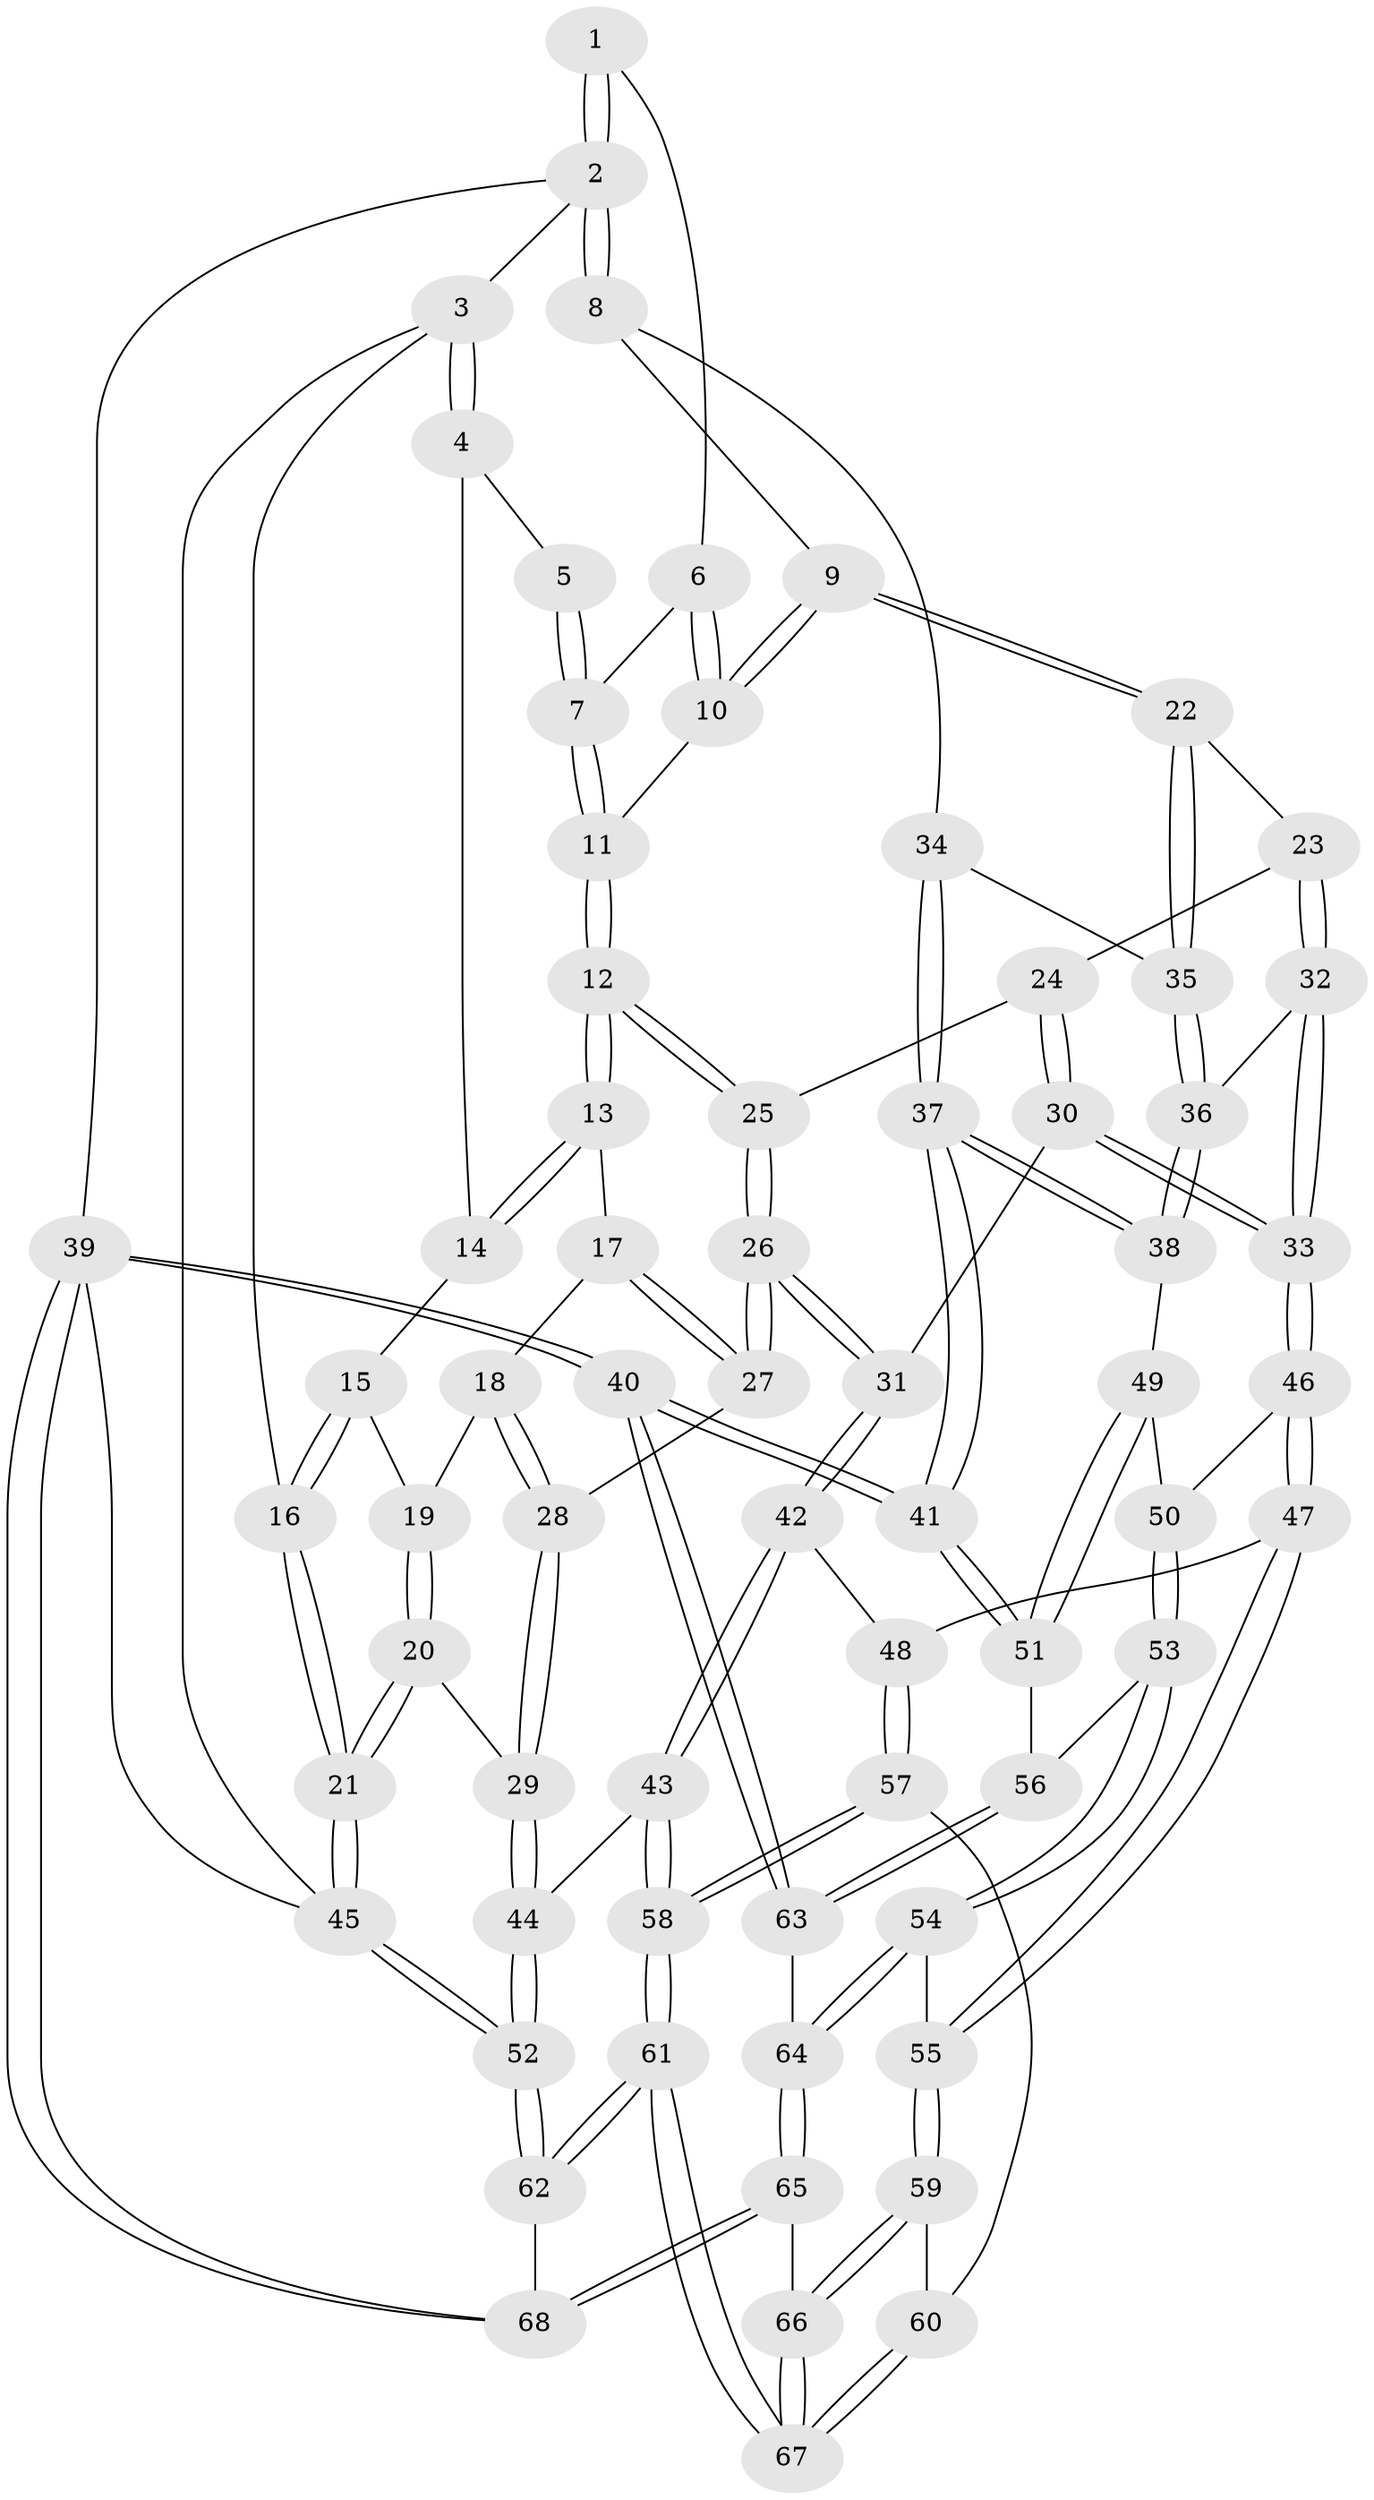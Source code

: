 // Generated by graph-tools (version 1.1) at 2025/51/03/09/25 03:51:11]
// undirected, 68 vertices, 167 edges
graph export_dot {
graph [start="1"]
  node [color=gray90,style=filled];
  1 [pos="+0.7608987901089591+0"];
  2 [pos="+1+0"];
  3 [pos="+0+0"];
  4 [pos="+0.0831891102607542+0"];
  5 [pos="+0.3176735982569864+0"];
  6 [pos="+0.7211887883181425+0"];
  7 [pos="+0.4315782776771496+0.1323338795174471"];
  8 [pos="+1+0.061970926798025065"];
  9 [pos="+0.7256642708051199+0.22396424518633384"];
  10 [pos="+0.7025966486258877+0.18082676357275296"];
  11 [pos="+0.44402730293367654+0.19231237114084754"];
  12 [pos="+0.4157973132160021+0.24777582825796005"];
  13 [pos="+0.33367707451896866+0.26030957018869694"];
  14 [pos="+0.2605005790083304+0.23061989184893109"];
  15 [pos="+0.19279766185876193+0.2618798344167292"];
  16 [pos="+0+0.20657123823042392"];
  17 [pos="+0.3034368309173269+0.3141241536166589"];
  18 [pos="+0.2183890039307773+0.37212760203224304"];
  19 [pos="+0.1937261077589067+0.3022441881365129"];
  20 [pos="+0+0.5008386566960898"];
  21 [pos="+0+0.45186887323023694"];
  22 [pos="+0.7408422792327133+0.3627797063378058"];
  23 [pos="+0.5958955259476818+0.3761807330737491"];
  24 [pos="+0.46510306443083993+0.32141270543772876"];
  25 [pos="+0.42738465674506265+0.27484115445242735"];
  26 [pos="+0.3251562937496049+0.49077993825572996"];
  27 [pos="+0.30591945312365976+0.4821573771549305"];
  28 [pos="+0.17854460261481878+0.46703313600091856"];
  29 [pos="+0.02885088684988604+0.5139855981463664"];
  30 [pos="+0.44531591890906064+0.5161658102440858"];
  31 [pos="+0.3262436282493303+0.4918166630840747"];
  32 [pos="+0.4952168671315835+0.5183173750437597"];
  33 [pos="+0.47331869965051093+0.5384308824021469"];
  34 [pos="+1+0.19756693507160672"];
  35 [pos="+0.7475193924975245+0.3717933197186571"];
  36 [pos="+0.7680296023792114+0.4512658686694676"];
  37 [pos="+1+0.5221303014513206"];
  38 [pos="+0.7746786695348732+0.46877630316958924"];
  39 [pos="+1+1"];
  40 [pos="+1+1"];
  41 [pos="+1+0.9117743470636245"];
  42 [pos="+0.29222060699295027+0.6647421600713994"];
  43 [pos="+0.21003642090191219+0.7141308401748412"];
  44 [pos="+0.1364983776260398+0.6701879149921428"];
  45 [pos="+0+1"];
  46 [pos="+0.4998921194764275+0.6121492060131953"];
  47 [pos="+0.46188567693248594+0.6711752670402685"];
  48 [pos="+0.4461556521729465+0.6796651700280836"];
  49 [pos="+0.7711424987448746+0.4826621606674422"];
  50 [pos="+0.6471369251449095+0.6289209568650178"];
  51 [pos="+0.900710654304011+0.7605593821147302"];
  52 [pos="+0+1"];
  53 [pos="+0.6726830668214677+0.7090375589334993"];
  54 [pos="+0.6276669242712474+0.8008923019547685"];
  55 [pos="+0.5362165484748446+0.7837463256295484"];
  56 [pos="+0.836906756894385+0.7636701863697712"];
  57 [pos="+0.39980514134963213+0.7996163257874003"];
  58 [pos="+0.24089336875117948+0.8238269009828824"];
  59 [pos="+0.4773251550546783+0.8614242540149355"];
  60 [pos="+0.4306636874621498+0.84178304927529"];
  61 [pos="+0.17867587815184996+1"];
  62 [pos="+0.1490618293669919+1"];
  63 [pos="+0.6763602890467773+0.8972628323286963"];
  64 [pos="+0.6531252330084623+0.8984800300089527"];
  65 [pos="+0.596750220883412+0.9737923472260797"];
  66 [pos="+0.4924400477466431+0.8934769939514614"];
  67 [pos="+0.24561236832686847+1"];
  68 [pos="+0.5707143632785242+1"];
  1 -- 2;
  1 -- 2;
  1 -- 6;
  2 -- 3;
  2 -- 8;
  2 -- 8;
  2 -- 39;
  3 -- 4;
  3 -- 4;
  3 -- 16;
  3 -- 45;
  4 -- 5;
  4 -- 14;
  5 -- 7;
  5 -- 7;
  6 -- 7;
  6 -- 10;
  6 -- 10;
  7 -- 11;
  7 -- 11;
  8 -- 9;
  8 -- 34;
  9 -- 10;
  9 -- 10;
  9 -- 22;
  9 -- 22;
  10 -- 11;
  11 -- 12;
  11 -- 12;
  12 -- 13;
  12 -- 13;
  12 -- 25;
  12 -- 25;
  13 -- 14;
  13 -- 14;
  13 -- 17;
  14 -- 15;
  15 -- 16;
  15 -- 16;
  15 -- 19;
  16 -- 21;
  16 -- 21;
  17 -- 18;
  17 -- 27;
  17 -- 27;
  18 -- 19;
  18 -- 28;
  18 -- 28;
  19 -- 20;
  19 -- 20;
  20 -- 21;
  20 -- 21;
  20 -- 29;
  21 -- 45;
  21 -- 45;
  22 -- 23;
  22 -- 35;
  22 -- 35;
  23 -- 24;
  23 -- 32;
  23 -- 32;
  24 -- 25;
  24 -- 30;
  24 -- 30;
  25 -- 26;
  25 -- 26;
  26 -- 27;
  26 -- 27;
  26 -- 31;
  26 -- 31;
  27 -- 28;
  28 -- 29;
  28 -- 29;
  29 -- 44;
  29 -- 44;
  30 -- 31;
  30 -- 33;
  30 -- 33;
  31 -- 42;
  31 -- 42;
  32 -- 33;
  32 -- 33;
  32 -- 36;
  33 -- 46;
  33 -- 46;
  34 -- 35;
  34 -- 37;
  34 -- 37;
  35 -- 36;
  35 -- 36;
  36 -- 38;
  36 -- 38;
  37 -- 38;
  37 -- 38;
  37 -- 41;
  37 -- 41;
  38 -- 49;
  39 -- 40;
  39 -- 40;
  39 -- 68;
  39 -- 68;
  39 -- 45;
  40 -- 41;
  40 -- 41;
  40 -- 63;
  40 -- 63;
  41 -- 51;
  41 -- 51;
  42 -- 43;
  42 -- 43;
  42 -- 48;
  43 -- 44;
  43 -- 58;
  43 -- 58;
  44 -- 52;
  44 -- 52;
  45 -- 52;
  45 -- 52;
  46 -- 47;
  46 -- 47;
  46 -- 50;
  47 -- 48;
  47 -- 55;
  47 -- 55;
  48 -- 57;
  48 -- 57;
  49 -- 50;
  49 -- 51;
  49 -- 51;
  50 -- 53;
  50 -- 53;
  51 -- 56;
  52 -- 62;
  52 -- 62;
  53 -- 54;
  53 -- 54;
  53 -- 56;
  54 -- 55;
  54 -- 64;
  54 -- 64;
  55 -- 59;
  55 -- 59;
  56 -- 63;
  56 -- 63;
  57 -- 58;
  57 -- 58;
  57 -- 60;
  58 -- 61;
  58 -- 61;
  59 -- 60;
  59 -- 66;
  59 -- 66;
  60 -- 67;
  60 -- 67;
  61 -- 62;
  61 -- 62;
  61 -- 67;
  61 -- 67;
  62 -- 68;
  63 -- 64;
  64 -- 65;
  64 -- 65;
  65 -- 66;
  65 -- 68;
  65 -- 68;
  66 -- 67;
  66 -- 67;
}
